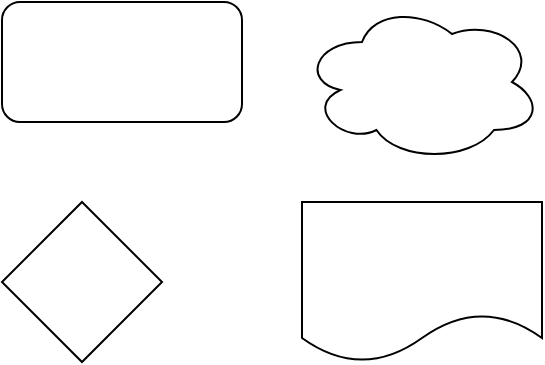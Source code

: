 <mxfile version="20.4.1" type="github">
  <diagram id="uLFEh2FxADHdJ-yPSkyy" name="第 1 页">
    <mxGraphModel dx="1422" dy="762" grid="1" gridSize="10" guides="1" tooltips="1" connect="1" arrows="1" fold="1" page="1" pageScale="1" pageWidth="827" pageHeight="1169" math="0" shadow="0">
      <root>
        <mxCell id="0" />
        <mxCell id="1" parent="0" />
        <mxCell id="7UHutqUlKiAqdRTB3i-r-1" value="" style="rounded=1;whiteSpace=wrap;html=1;" vertex="1" parent="1">
          <mxGeometry width="120" height="60" as="geometry" />
        </mxCell>
        <mxCell id="7UHutqUlKiAqdRTB3i-r-2" value="" style="ellipse;shape=cloud;whiteSpace=wrap;html=1;" vertex="1" parent="1">
          <mxGeometry x="150" width="120" height="80" as="geometry" />
        </mxCell>
        <mxCell id="7UHutqUlKiAqdRTB3i-r-3" value="" style="rhombus;whiteSpace=wrap;html=1;" vertex="1" parent="1">
          <mxGeometry y="100" width="80" height="80" as="geometry" />
        </mxCell>
        <mxCell id="7UHutqUlKiAqdRTB3i-r-4" value="" style="shape=document;whiteSpace=wrap;html=1;boundedLbl=1;" vertex="1" parent="1">
          <mxGeometry x="150" y="100" width="120" height="80" as="geometry" />
        </mxCell>
      </root>
    </mxGraphModel>
  </diagram>
</mxfile>
